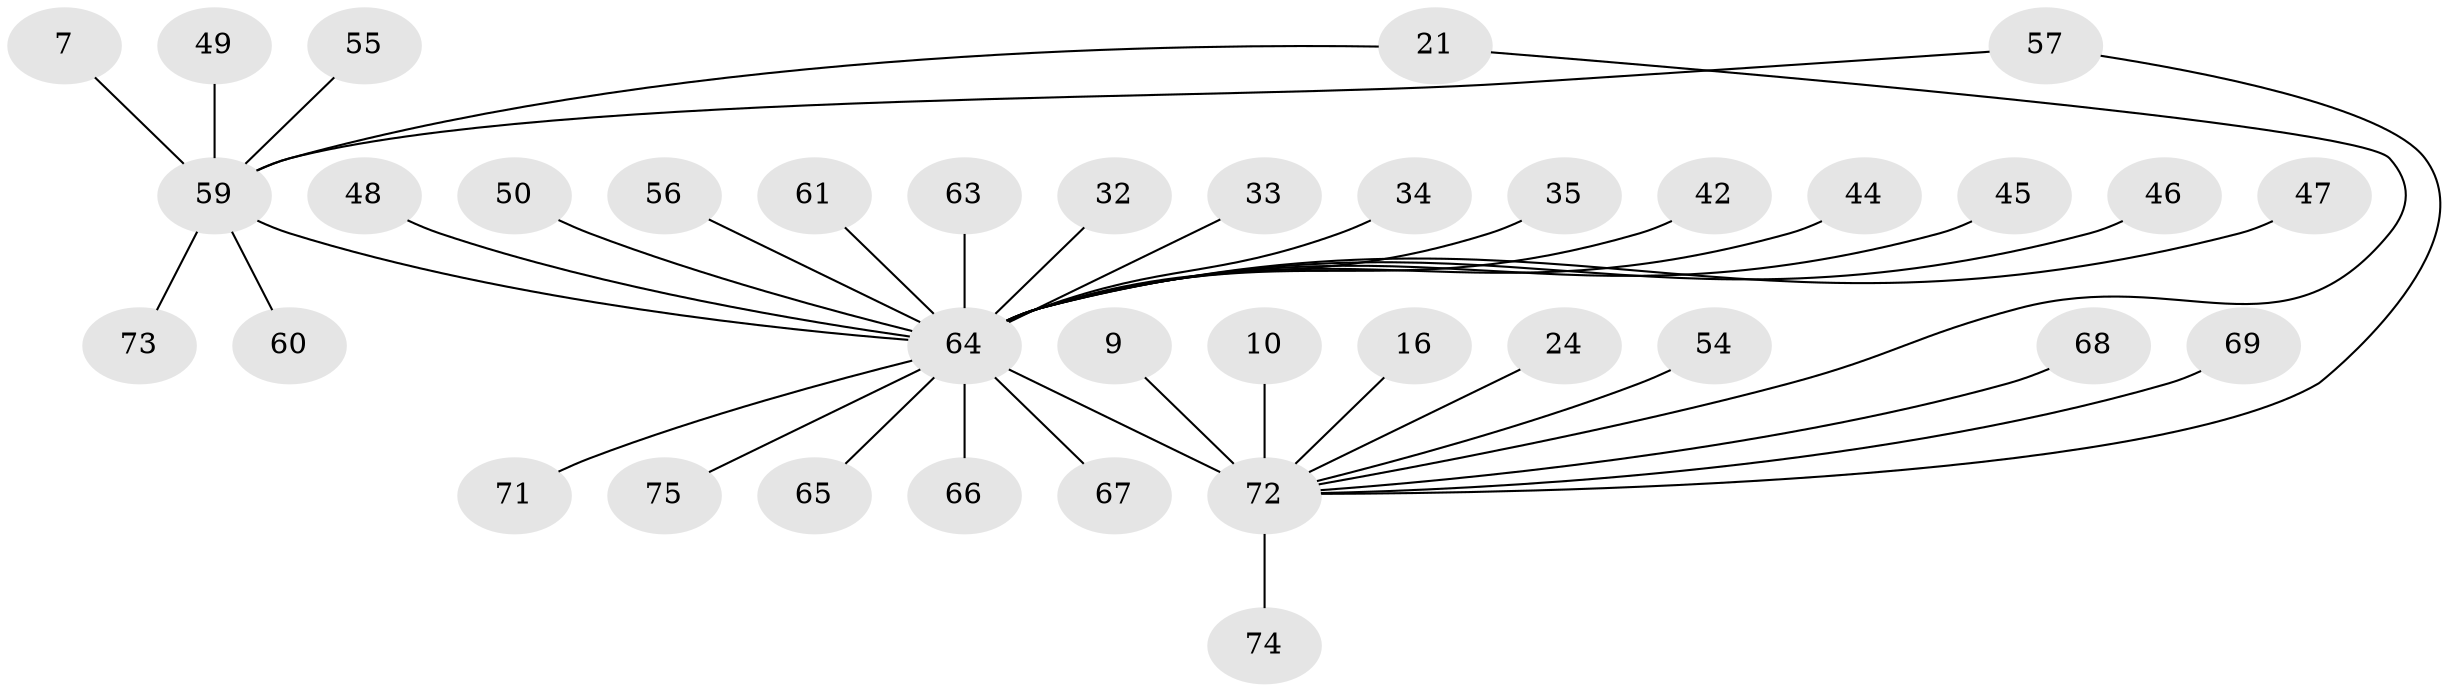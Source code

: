 // original degree distribution, {13: 0.02666666666666667, 5: 0.06666666666666667, 2: 0.10666666666666667, 8: 0.013333333333333334, 3: 0.16, 1: 0.5333333333333333, 4: 0.05333333333333334, 10: 0.02666666666666667, 15: 0.013333333333333334}
// Generated by graph-tools (version 1.1) at 2025/48/03/09/25 04:48:07]
// undirected, 37 vertices, 38 edges
graph export_dot {
graph [start="1"]
  node [color=gray90,style=filled];
  7;
  9;
  10;
  16;
  21 [super="+15"];
  24;
  32;
  33;
  34;
  35;
  42;
  44;
  45;
  46;
  47;
  48;
  49;
  50;
  54;
  55;
  56;
  57;
  59 [super="+41+43"];
  60;
  61;
  63;
  64 [super="+39+26+3+36+51+38+20+18+23+27+30"];
  65;
  66;
  67 [super="+52"];
  68 [super="+53"];
  69;
  71;
  72 [super="+62+8"];
  73;
  74;
  75 [super="+22+70"];
  7 -- 59;
  9 -- 72;
  10 -- 72;
  16 -- 72;
  21 -- 72;
  21 -- 59;
  24 -- 72;
  32 -- 64;
  33 -- 64;
  34 -- 64;
  35 -- 64;
  42 -- 64;
  44 -- 64;
  45 -- 64;
  46 -- 64;
  47 -- 64;
  48 -- 64;
  49 -- 59;
  50 -- 64;
  54 -- 72;
  55 -- 59;
  56 -- 64;
  57 -- 72;
  57 -- 59;
  59 -- 64 [weight=10];
  59 -- 73;
  59 -- 60;
  61 -- 64;
  63 -- 64;
  64 -- 66;
  64 -- 71;
  64 -- 65;
  64 -- 72 [weight=11];
  64 -- 67;
  64 -- 75 [weight=2];
  68 -- 72 [weight=2];
  69 -- 72;
  72 -- 74;
}
